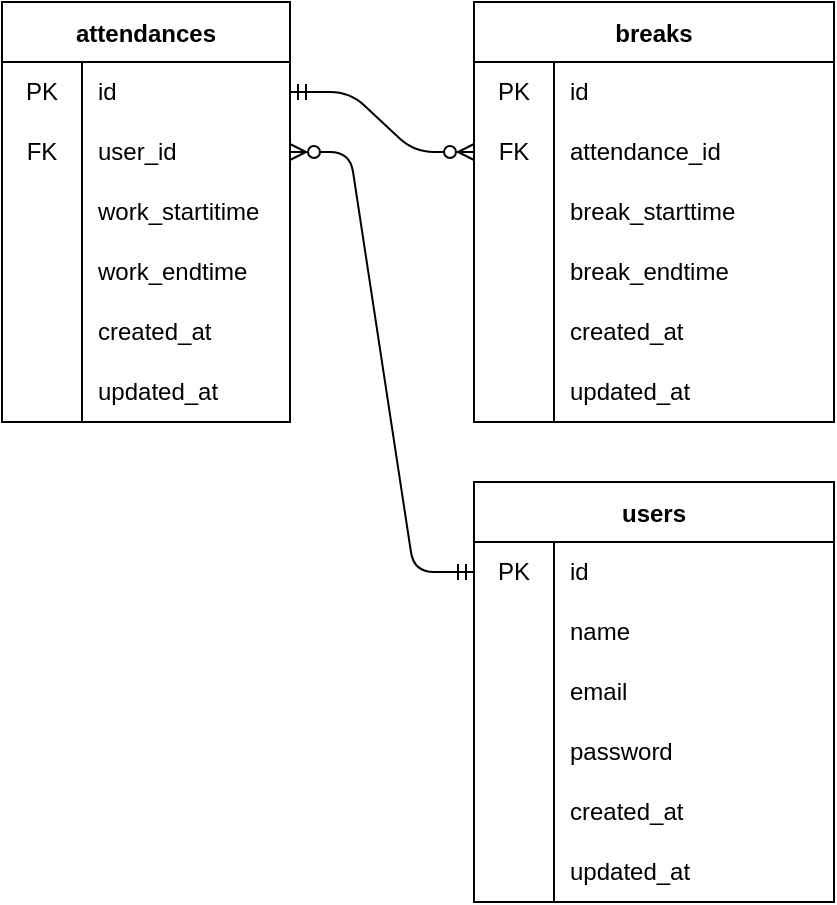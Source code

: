 <mxfile>
    <diagram id="JdP4VUUsTgD4DrsiyKJs" name="ページ1">
        <mxGraphModel dx="651" dy="719" grid="1" gridSize="10" guides="1" tooltips="1" connect="1" arrows="1" fold="1" page="1" pageScale="1" pageWidth="827" pageHeight="1169" math="0" shadow="0">
            <root>
                <mxCell id="0"/>
                <mxCell id="1" parent="0"/>
                <mxCell id="2" value="users" style="shape=table;startSize=30;container=1;collapsible=0;childLayout=tableLayout;fixedRows=1;rowLines=0;fontStyle=1;" parent="1" vertex="1">
                    <mxGeometry x="280" y="280" width="180" height="210" as="geometry"/>
                </mxCell>
                <mxCell id="3" value="" style="shape=tableRow;horizontal=0;startSize=0;swimlaneHead=0;swimlaneBody=0;top=0;left=0;bottom=0;right=0;collapsible=0;dropTarget=0;fillColor=none;points=[[0,0.5],[1,0.5]];portConstraint=eastwest;" parent="2" vertex="1">
                    <mxGeometry y="30" width="180" height="30" as="geometry"/>
                </mxCell>
                <mxCell id="112" value="PK" style="shape=partialRectangle;html=1;whiteSpace=wrap;connectable=0;fillColor=none;top=0;left=0;bottom=0;right=0;overflow=hidden;pointerEvents=1;" parent="3" vertex="1">
                    <mxGeometry width="40" height="30" as="geometry">
                        <mxRectangle width="40" height="30" as="alternateBounds"/>
                    </mxGeometry>
                </mxCell>
                <mxCell id="5" value="id" style="shape=partialRectangle;html=1;whiteSpace=wrap;connectable=0;fillColor=none;top=0;left=0;bottom=0;right=0;align=left;spacingLeft=6;overflow=hidden;" parent="3" vertex="1">
                    <mxGeometry x="40" width="140" height="30" as="geometry">
                        <mxRectangle width="140" height="30" as="alternateBounds"/>
                    </mxGeometry>
                </mxCell>
                <mxCell id="6" value="" style="shape=tableRow;horizontal=0;startSize=0;swimlaneHead=0;swimlaneBody=0;top=0;left=0;bottom=0;right=0;collapsible=0;dropTarget=0;fillColor=none;points=[[0,0.5],[1,0.5]];portConstraint=eastwest;" parent="2" vertex="1">
                    <mxGeometry y="60" width="180" height="30" as="geometry"/>
                </mxCell>
                <mxCell id="113" style="shape=partialRectangle;html=1;whiteSpace=wrap;connectable=0;fillColor=none;top=0;left=0;bottom=0;right=0;overflow=hidden;" parent="6" vertex="1">
                    <mxGeometry width="40" height="30" as="geometry">
                        <mxRectangle width="40" height="30" as="alternateBounds"/>
                    </mxGeometry>
                </mxCell>
                <mxCell id="8" value="name" style="shape=partialRectangle;html=1;whiteSpace=wrap;connectable=0;fillColor=none;top=0;left=0;bottom=0;right=0;align=left;spacingLeft=6;overflow=hidden;" parent="6" vertex="1">
                    <mxGeometry x="40" width="140" height="30" as="geometry">
                        <mxRectangle width="140" height="30" as="alternateBounds"/>
                    </mxGeometry>
                </mxCell>
                <mxCell id="9" value="" style="shape=tableRow;horizontal=0;startSize=0;swimlaneHead=0;swimlaneBody=0;top=0;left=0;bottom=0;right=0;collapsible=0;dropTarget=0;fillColor=none;points=[[0,0.5],[1,0.5]];portConstraint=eastwest;" parent="2" vertex="1">
                    <mxGeometry y="90" width="180" height="30" as="geometry"/>
                </mxCell>
                <mxCell id="114" style="shape=partialRectangle;html=1;whiteSpace=wrap;connectable=0;fillColor=none;top=0;left=0;bottom=0;right=0;overflow=hidden;" parent="9" vertex="1">
                    <mxGeometry width="40" height="30" as="geometry">
                        <mxRectangle width="40" height="30" as="alternateBounds"/>
                    </mxGeometry>
                </mxCell>
                <mxCell id="11" value="email" style="shape=partialRectangle;html=1;whiteSpace=wrap;connectable=0;fillColor=none;top=0;left=0;bottom=0;right=0;align=left;spacingLeft=6;overflow=hidden;" parent="9" vertex="1">
                    <mxGeometry x="40" width="140" height="30" as="geometry">
                        <mxRectangle width="140" height="30" as="alternateBounds"/>
                    </mxGeometry>
                </mxCell>
                <mxCell id="21" style="shape=tableRow;horizontal=0;startSize=0;swimlaneHead=0;swimlaneBody=0;top=0;left=0;bottom=0;right=0;collapsible=0;dropTarget=0;fillColor=none;points=[[0,0.5],[1,0.5]];portConstraint=eastwest;" parent="2" vertex="1">
                    <mxGeometry y="120" width="180" height="30" as="geometry"/>
                </mxCell>
                <mxCell id="115" style="shape=partialRectangle;html=1;whiteSpace=wrap;connectable=0;fillColor=none;top=0;left=0;bottom=0;right=0;overflow=hidden;" parent="21" vertex="1">
                    <mxGeometry width="40" height="30" as="geometry">
                        <mxRectangle width="40" height="30" as="alternateBounds"/>
                    </mxGeometry>
                </mxCell>
                <mxCell id="23" value="password" style="shape=partialRectangle;html=1;whiteSpace=wrap;connectable=0;fillColor=none;top=0;left=0;bottom=0;right=0;align=left;spacingLeft=6;overflow=hidden;" parent="21" vertex="1">
                    <mxGeometry x="40" width="140" height="30" as="geometry">
                        <mxRectangle width="140" height="30" as="alternateBounds"/>
                    </mxGeometry>
                </mxCell>
                <mxCell id="18" style="shape=tableRow;horizontal=0;startSize=0;swimlaneHead=0;swimlaneBody=0;top=0;left=0;bottom=0;right=0;collapsible=0;dropTarget=0;fillColor=none;points=[[0,0.5],[1,0.5]];portConstraint=eastwest;" parent="2" vertex="1">
                    <mxGeometry y="150" width="180" height="30" as="geometry"/>
                </mxCell>
                <mxCell id="116" style="shape=partialRectangle;html=1;whiteSpace=wrap;connectable=0;fillColor=none;top=0;left=0;bottom=0;right=0;overflow=hidden;" parent="18" vertex="1">
                    <mxGeometry width="40" height="30" as="geometry">
                        <mxRectangle width="40" height="30" as="alternateBounds"/>
                    </mxGeometry>
                </mxCell>
                <mxCell id="20" value="created_at" style="shape=partialRectangle;html=1;whiteSpace=wrap;connectable=0;fillColor=none;top=0;left=0;bottom=0;right=0;align=left;spacingLeft=6;overflow=hidden;" parent="18" vertex="1">
                    <mxGeometry x="40" width="140" height="30" as="geometry">
                        <mxRectangle width="140" height="30" as="alternateBounds"/>
                    </mxGeometry>
                </mxCell>
                <mxCell id="15" style="shape=tableRow;horizontal=0;startSize=0;swimlaneHead=0;swimlaneBody=0;top=0;left=0;bottom=0;right=0;collapsible=0;dropTarget=0;fillColor=none;points=[[0,0.5],[1,0.5]];portConstraint=eastwest;" parent="2" vertex="1">
                    <mxGeometry y="180" width="180" height="30" as="geometry"/>
                </mxCell>
                <mxCell id="117" style="shape=partialRectangle;html=1;whiteSpace=wrap;connectable=0;fillColor=none;top=0;left=0;bottom=0;right=0;overflow=hidden;" parent="15" vertex="1">
                    <mxGeometry width="40" height="30" as="geometry">
                        <mxRectangle width="40" height="30" as="alternateBounds"/>
                    </mxGeometry>
                </mxCell>
                <mxCell id="17" value="updated_at" style="shape=partialRectangle;html=1;whiteSpace=wrap;connectable=0;fillColor=none;top=0;left=0;bottom=0;right=0;align=left;spacingLeft=6;overflow=hidden;" parent="15" vertex="1">
                    <mxGeometry x="40" width="140" height="30" as="geometry">
                        <mxRectangle width="140" height="30" as="alternateBounds"/>
                    </mxGeometry>
                </mxCell>
                <mxCell id="24" value="attendances" style="shape=table;startSize=30;container=1;collapsible=0;childLayout=tableLayout;fixedRows=1;rowLines=0;fontStyle=1;" parent="1" vertex="1">
                    <mxGeometry x="44" y="40" width="144" height="210" as="geometry"/>
                </mxCell>
                <mxCell id="25" value="" style="shape=tableRow;horizontal=0;startSize=0;swimlaneHead=0;swimlaneBody=0;top=0;left=0;bottom=0;right=0;collapsible=0;dropTarget=0;fillColor=none;points=[[0,0.5],[1,0.5]];portConstraint=eastwest;" parent="24" vertex="1">
                    <mxGeometry y="30" width="144" height="30" as="geometry"/>
                </mxCell>
                <mxCell id="81" value="PK" style="shape=partialRectangle;html=1;whiteSpace=wrap;connectable=0;fillColor=none;top=0;left=0;bottom=0;right=0;overflow=hidden;pointerEvents=1;" parent="25" vertex="1">
                    <mxGeometry width="40" height="30" as="geometry">
                        <mxRectangle width="40" height="30" as="alternateBounds"/>
                    </mxGeometry>
                </mxCell>
                <mxCell id="27" value="id" style="shape=partialRectangle;html=1;whiteSpace=wrap;connectable=0;fillColor=none;top=0;left=0;bottom=0;right=0;align=left;spacingLeft=6;overflow=hidden;" parent="25" vertex="1">
                    <mxGeometry x="40" width="104" height="30" as="geometry">
                        <mxRectangle width="104" height="30" as="alternateBounds"/>
                    </mxGeometry>
                </mxCell>
                <mxCell id="28" value="" style="shape=tableRow;horizontal=0;startSize=0;swimlaneHead=0;swimlaneBody=0;top=0;left=0;bottom=0;right=0;collapsible=0;dropTarget=0;fillColor=none;points=[[0,0.5],[1,0.5]];portConstraint=eastwest;" parent="24" vertex="1">
                    <mxGeometry y="60" width="144" height="30" as="geometry"/>
                </mxCell>
                <mxCell id="82" value="FK" style="shape=partialRectangle;html=1;whiteSpace=wrap;connectable=0;fillColor=none;top=0;left=0;bottom=0;right=0;overflow=hidden;" parent="28" vertex="1">
                    <mxGeometry width="40" height="30" as="geometry">
                        <mxRectangle width="40" height="30" as="alternateBounds"/>
                    </mxGeometry>
                </mxCell>
                <mxCell id="30" value="user_id" style="shape=partialRectangle;html=1;whiteSpace=wrap;connectable=0;fillColor=none;top=0;left=0;bottom=0;right=0;align=left;spacingLeft=6;overflow=hidden;" parent="28" vertex="1">
                    <mxGeometry x="40" width="104" height="30" as="geometry">
                        <mxRectangle width="104" height="30" as="alternateBounds"/>
                    </mxGeometry>
                </mxCell>
                <mxCell id="31" value="" style="shape=tableRow;horizontal=0;startSize=0;swimlaneHead=0;swimlaneBody=0;top=0;left=0;bottom=0;right=0;collapsible=0;dropTarget=0;fillColor=none;points=[[0,0.5],[1,0.5]];portConstraint=eastwest;" parent="24" vertex="1">
                    <mxGeometry y="90" width="144" height="30" as="geometry"/>
                </mxCell>
                <mxCell id="83" style="shape=partialRectangle;html=1;whiteSpace=wrap;connectable=0;fillColor=none;top=0;left=0;bottom=0;right=0;overflow=hidden;" parent="31" vertex="1">
                    <mxGeometry width="40" height="30" as="geometry">
                        <mxRectangle width="40" height="30" as="alternateBounds"/>
                    </mxGeometry>
                </mxCell>
                <mxCell id="33" value="work_startitime" style="shape=partialRectangle;html=1;whiteSpace=wrap;connectable=0;fillColor=none;top=0;left=0;bottom=0;right=0;align=left;spacingLeft=6;overflow=hidden;" parent="31" vertex="1">
                    <mxGeometry x="40" width="104" height="30" as="geometry">
                        <mxRectangle width="104" height="30" as="alternateBounds"/>
                    </mxGeometry>
                </mxCell>
                <mxCell id="34" style="shape=tableRow;horizontal=0;startSize=0;swimlaneHead=0;swimlaneBody=0;top=0;left=0;bottom=0;right=0;collapsible=0;dropTarget=0;fillColor=none;points=[[0,0.5],[1,0.5]];portConstraint=eastwest;" parent="24" vertex="1">
                    <mxGeometry y="120" width="144" height="30" as="geometry"/>
                </mxCell>
                <mxCell id="84" style="shape=partialRectangle;html=1;whiteSpace=wrap;connectable=0;fillColor=none;top=0;left=0;bottom=0;right=0;overflow=hidden;" parent="34" vertex="1">
                    <mxGeometry width="40" height="30" as="geometry">
                        <mxRectangle width="40" height="30" as="alternateBounds"/>
                    </mxGeometry>
                </mxCell>
                <mxCell id="36" value="work_endtime" style="shape=partialRectangle;html=1;whiteSpace=wrap;connectable=0;fillColor=none;top=0;left=0;bottom=0;right=0;align=left;spacingLeft=6;overflow=hidden;" parent="34" vertex="1">
                    <mxGeometry x="40" width="104" height="30" as="geometry">
                        <mxRectangle width="104" height="30" as="alternateBounds"/>
                    </mxGeometry>
                </mxCell>
                <mxCell id="37" style="shape=tableRow;horizontal=0;startSize=0;swimlaneHead=0;swimlaneBody=0;top=0;left=0;bottom=0;right=0;collapsible=0;dropTarget=0;fillColor=none;points=[[0,0.5],[1,0.5]];portConstraint=eastwest;" parent="24" vertex="1">
                    <mxGeometry y="150" width="144" height="30" as="geometry"/>
                </mxCell>
                <mxCell id="86" style="shape=partialRectangle;html=1;whiteSpace=wrap;connectable=0;fillColor=none;top=0;left=0;bottom=0;right=0;overflow=hidden;" parent="37" vertex="1">
                    <mxGeometry width="40" height="30" as="geometry">
                        <mxRectangle width="40" height="30" as="alternateBounds"/>
                    </mxGeometry>
                </mxCell>
                <mxCell id="39" value="created_at" style="shape=partialRectangle;html=1;whiteSpace=wrap;connectable=0;fillColor=none;top=0;left=0;bottom=0;right=0;align=left;spacingLeft=6;overflow=hidden;" parent="37" vertex="1">
                    <mxGeometry x="40" width="104" height="30" as="geometry">
                        <mxRectangle width="104" height="30" as="alternateBounds"/>
                    </mxGeometry>
                </mxCell>
                <mxCell id="40" style="shape=tableRow;horizontal=0;startSize=0;swimlaneHead=0;swimlaneBody=0;top=0;left=0;bottom=0;right=0;collapsible=0;dropTarget=0;fillColor=none;points=[[0,0.5],[1,0.5]];portConstraint=eastwest;" parent="24" vertex="1">
                    <mxGeometry y="180" width="144" height="30" as="geometry"/>
                </mxCell>
                <mxCell id="87" style="shape=partialRectangle;html=1;whiteSpace=wrap;connectable=0;fillColor=none;top=0;left=0;bottom=0;right=0;overflow=hidden;" parent="40" vertex="1">
                    <mxGeometry width="40" height="30" as="geometry">
                        <mxRectangle width="40" height="30" as="alternateBounds"/>
                    </mxGeometry>
                </mxCell>
                <mxCell id="42" value="updated_at" style="shape=partialRectangle;html=1;whiteSpace=wrap;connectable=0;fillColor=none;top=0;left=0;bottom=0;right=0;align=left;spacingLeft=6;overflow=hidden;" parent="40" vertex="1">
                    <mxGeometry x="40" width="104" height="30" as="geometry">
                        <mxRectangle width="104" height="30" as="alternateBounds"/>
                    </mxGeometry>
                </mxCell>
                <mxCell id="46" value="breaks" style="shape=table;startSize=30;container=1;collapsible=0;childLayout=tableLayout;fixedRows=1;rowLines=0;fontStyle=1;" parent="1" vertex="1">
                    <mxGeometry x="280" y="40" width="180" height="210" as="geometry"/>
                </mxCell>
                <mxCell id="47" value="" style="shape=tableRow;horizontal=0;startSize=0;swimlaneHead=0;swimlaneBody=0;top=0;left=0;bottom=0;right=0;collapsible=0;dropTarget=0;fillColor=none;points=[[0,0.5],[1,0.5]];portConstraint=eastwest;" parent="46" vertex="1">
                    <mxGeometry y="30" width="180" height="30" as="geometry"/>
                </mxCell>
                <mxCell id="135" value="PK" style="shape=partialRectangle;html=1;whiteSpace=wrap;connectable=0;fillColor=none;top=0;left=0;bottom=0;right=0;overflow=hidden;pointerEvents=1;" parent="47" vertex="1">
                    <mxGeometry width="40" height="30" as="geometry">
                        <mxRectangle width="40" height="30" as="alternateBounds"/>
                    </mxGeometry>
                </mxCell>
                <mxCell id="49" value="id" style="shape=partialRectangle;html=1;whiteSpace=wrap;connectable=0;fillColor=none;top=0;left=0;bottom=0;right=0;align=left;spacingLeft=6;overflow=hidden;" parent="47" vertex="1">
                    <mxGeometry x="40" width="140" height="30" as="geometry">
                        <mxRectangle width="140" height="30" as="alternateBounds"/>
                    </mxGeometry>
                </mxCell>
                <mxCell id="147" style="shape=tableRow;horizontal=0;startSize=0;swimlaneHead=0;swimlaneBody=0;top=0;left=0;bottom=0;right=0;collapsible=0;dropTarget=0;fillColor=none;points=[[0,0.5],[1,0.5]];portConstraint=eastwest;" parent="46" vertex="1">
                    <mxGeometry y="60" width="180" height="30" as="geometry"/>
                </mxCell>
                <mxCell id="148" value="FK" style="shape=partialRectangle;html=1;whiteSpace=wrap;connectable=0;fillColor=none;top=0;left=0;bottom=0;right=0;overflow=hidden;" parent="147" vertex="1">
                    <mxGeometry width="40" height="30" as="geometry">
                        <mxRectangle width="40" height="30" as="alternateBounds"/>
                    </mxGeometry>
                </mxCell>
                <mxCell id="149" value="attendance_id" style="shape=partialRectangle;html=1;whiteSpace=wrap;connectable=0;fillColor=none;top=0;left=0;bottom=0;right=0;align=left;spacingLeft=6;overflow=hidden;" parent="147" vertex="1">
                    <mxGeometry x="40" width="140" height="30" as="geometry">
                        <mxRectangle width="140" height="30" as="alternateBounds"/>
                    </mxGeometry>
                </mxCell>
                <mxCell id="50" value="" style="shape=tableRow;horizontal=0;startSize=0;swimlaneHead=0;swimlaneBody=0;top=0;left=0;bottom=0;right=0;collapsible=0;dropTarget=0;fillColor=none;points=[[0,0.5],[1,0.5]];portConstraint=eastwest;" parent="46" vertex="1">
                    <mxGeometry y="90" width="180" height="30" as="geometry"/>
                </mxCell>
                <mxCell id="136" style="shape=partialRectangle;html=1;whiteSpace=wrap;connectable=0;fillColor=none;top=0;left=0;bottom=0;right=0;overflow=hidden;" parent="50" vertex="1">
                    <mxGeometry width="40" height="30" as="geometry">
                        <mxRectangle width="40" height="30" as="alternateBounds"/>
                    </mxGeometry>
                </mxCell>
                <mxCell id="52" value="break_starttime" style="shape=partialRectangle;html=1;whiteSpace=wrap;connectable=0;fillColor=none;top=0;left=0;bottom=0;right=0;align=left;spacingLeft=6;overflow=hidden;" parent="50" vertex="1">
                    <mxGeometry x="40" width="140" height="30" as="geometry">
                        <mxRectangle width="140" height="30" as="alternateBounds"/>
                    </mxGeometry>
                </mxCell>
                <mxCell id="53" value="" style="shape=tableRow;horizontal=0;startSize=0;swimlaneHead=0;swimlaneBody=0;top=0;left=0;bottom=0;right=0;collapsible=0;dropTarget=0;fillColor=none;points=[[0,0.5],[1,0.5]];portConstraint=eastwest;" parent="46" vertex="1">
                    <mxGeometry y="120" width="180" height="30" as="geometry"/>
                </mxCell>
                <mxCell id="137" style="shape=partialRectangle;html=1;whiteSpace=wrap;connectable=0;fillColor=none;top=0;left=0;bottom=0;right=0;overflow=hidden;" parent="53" vertex="1">
                    <mxGeometry width="40" height="30" as="geometry">
                        <mxRectangle width="40" height="30" as="alternateBounds"/>
                    </mxGeometry>
                </mxCell>
                <mxCell id="55" value="break_endtime" style="shape=partialRectangle;html=1;whiteSpace=wrap;connectable=0;fillColor=none;top=0;left=0;bottom=0;right=0;align=left;spacingLeft=6;overflow=hidden;" parent="53" vertex="1">
                    <mxGeometry x="40" width="140" height="30" as="geometry">
                        <mxRectangle width="140" height="30" as="alternateBounds"/>
                    </mxGeometry>
                </mxCell>
                <mxCell id="59" style="shape=tableRow;horizontal=0;startSize=0;swimlaneHead=0;swimlaneBody=0;top=0;left=0;bottom=0;right=0;collapsible=0;dropTarget=0;fillColor=none;points=[[0,0.5],[1,0.5]];portConstraint=eastwest;" parent="46" vertex="1">
                    <mxGeometry y="150" width="180" height="30" as="geometry"/>
                </mxCell>
                <mxCell id="138" style="shape=partialRectangle;html=1;whiteSpace=wrap;connectable=0;fillColor=none;top=0;left=0;bottom=0;right=0;overflow=hidden;" parent="59" vertex="1">
                    <mxGeometry width="40" height="30" as="geometry">
                        <mxRectangle width="40" height="30" as="alternateBounds"/>
                    </mxGeometry>
                </mxCell>
                <mxCell id="61" value="created_at" style="shape=partialRectangle;html=1;whiteSpace=wrap;connectable=0;fillColor=none;top=0;left=0;bottom=0;right=0;align=left;spacingLeft=6;overflow=hidden;" parent="59" vertex="1">
                    <mxGeometry x="40" width="140" height="30" as="geometry">
                        <mxRectangle width="140" height="30" as="alternateBounds"/>
                    </mxGeometry>
                </mxCell>
                <mxCell id="62" style="shape=tableRow;horizontal=0;startSize=0;swimlaneHead=0;swimlaneBody=0;top=0;left=0;bottom=0;right=0;collapsible=0;dropTarget=0;fillColor=none;points=[[0,0.5],[1,0.5]];portConstraint=eastwest;" parent="46" vertex="1">
                    <mxGeometry y="180" width="180" height="30" as="geometry"/>
                </mxCell>
                <mxCell id="139" style="shape=partialRectangle;html=1;whiteSpace=wrap;connectable=0;fillColor=none;top=0;left=0;bottom=0;right=0;overflow=hidden;" parent="62" vertex="1">
                    <mxGeometry width="40" height="30" as="geometry">
                        <mxRectangle width="40" height="30" as="alternateBounds"/>
                    </mxGeometry>
                </mxCell>
                <mxCell id="64" value="updated_at" style="shape=partialRectangle;html=1;whiteSpace=wrap;connectable=0;fillColor=none;top=0;left=0;bottom=0;right=0;align=left;spacingLeft=6;overflow=hidden;" parent="62" vertex="1">
                    <mxGeometry x="40" width="140" height="30" as="geometry">
                        <mxRectangle width="140" height="30" as="alternateBounds"/>
                    </mxGeometry>
                </mxCell>
                <mxCell id="66" value="" style="edgeStyle=entityRelationEdgeStyle;fontSize=12;html=1;endArrow=ERzeroToMany;startArrow=ERmandOne;exitX=1;exitY=0.5;exitDx=0;exitDy=0;entryX=0;entryY=0.5;entryDx=0;entryDy=0;" parent="1" source="25" target="147" edge="1">
                    <mxGeometry width="100" height="100" relative="1" as="geometry">
                        <mxPoint x="610" y="205" as="sourcePoint"/>
                        <mxPoint x="606" y="280" as="targetPoint"/>
                    </mxGeometry>
                </mxCell>
                <mxCell id="146" value="" style="edgeStyle=entityRelationEdgeStyle;fontSize=12;html=1;endArrow=ERzeroToMany;startArrow=ERmandOne;entryX=1;entryY=0.5;entryDx=0;entryDy=0;exitX=0;exitY=0.5;exitDx=0;exitDy=0;" parent="1" source="3" target="28" edge="1">
                    <mxGeometry width="100" height="100" relative="1" as="geometry">
                        <mxPoint x="370" y="320" as="sourcePoint"/>
                        <mxPoint x="470" y="220" as="targetPoint"/>
                    </mxGeometry>
                </mxCell>
            </root>
        </mxGraphModel>
    </diagram>
</mxfile>